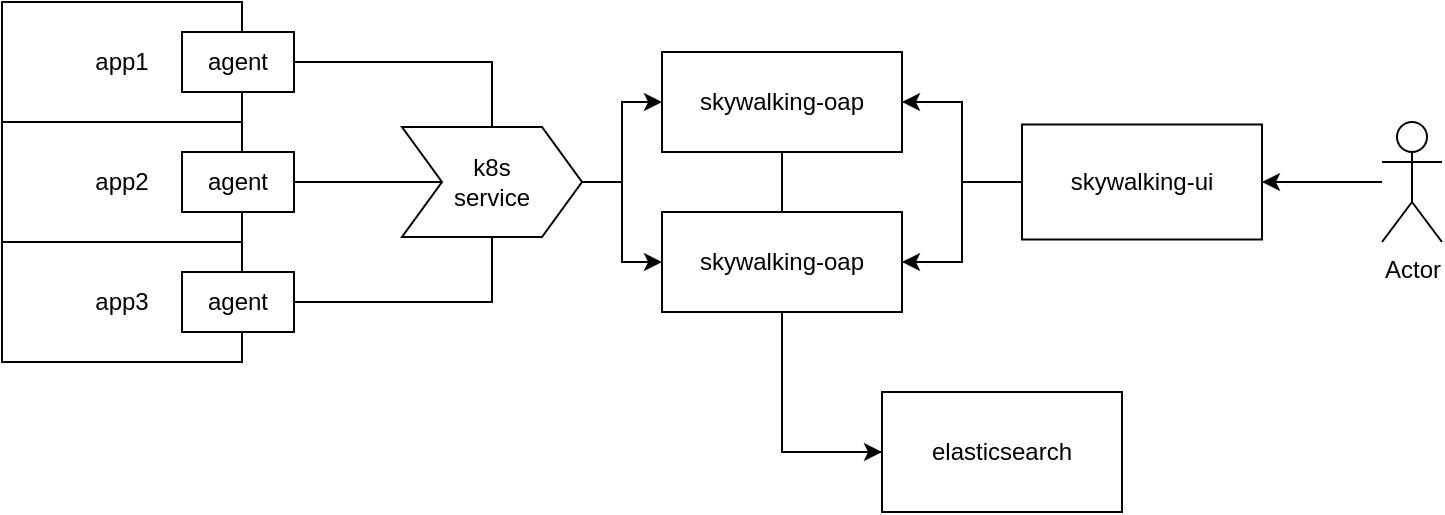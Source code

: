 <mxfile version="15.5.0" type="device"><diagram id="XbAOIPRGZTWrLzJVzxVR" name="Page-1"><mxGraphModel dx="1422" dy="794" grid="1" gridSize="10" guides="1" tooltips="1" connect="1" arrows="1" fold="1" page="1" pageScale="1" pageWidth="827" pageHeight="1169" math="0" shadow="0"><root><mxCell id="0"/><mxCell id="1" parent="0"/><mxCell id="SoLLMuk1YDf0cNv7X-jw-18" style="edgeStyle=orthogonalEdgeStyle;rounded=0;orthogonalLoop=1;jettySize=auto;html=1;entryX=0.5;entryY=0;entryDx=0;entryDy=0;" parent="1" source="SoLLMuk1YDf0cNv7X-jw-8" target="SoLLMuk1YDf0cNv7X-jw-15" edge="1"><mxGeometry relative="1" as="geometry"><Array as="points"><mxPoint x="450" y="350"/><mxPoint x="560" y="350"/></Array></mxGeometry></mxCell><mxCell id="SoLLMuk1YDf0cNv7X-jw-6" value="app3" style="rounded=0;whiteSpace=wrap;html=1;" parent="1" vertex="1"><mxGeometry x="60" y="245" width="120" height="60" as="geometry"/></mxCell><mxCell id="SoLLMuk1YDf0cNv7X-jw-5" value="app2" style="rounded=0;whiteSpace=wrap;html=1;" parent="1" vertex="1"><mxGeometry x="60" y="185" width="120" height="60" as="geometry"/></mxCell><mxCell id="SoLLMuk1YDf0cNv7X-jw-4" value="app1" style="rounded=0;whiteSpace=wrap;html=1;" parent="1" vertex="1"><mxGeometry x="60" y="125" width="120" height="60" as="geometry"/></mxCell><mxCell id="SoLLMuk1YDf0cNv7X-jw-10" style="edgeStyle=orthogonalEdgeStyle;rounded=0;orthogonalLoop=1;jettySize=auto;html=1;entryX=0.5;entryY=0;entryDx=0;entryDy=0;endArrow=none;endFill=0;" parent="1" source="SoLLMuk1YDf0cNv7X-jw-1" target="SoLLMuk1YDf0cNv7X-jw-9" edge="1"><mxGeometry relative="1" as="geometry"/></mxCell><mxCell id="SoLLMuk1YDf0cNv7X-jw-1" value="agent" style="rounded=0;whiteSpace=wrap;html=1;" parent="1" vertex="1"><mxGeometry x="150" y="140" width="56" height="30" as="geometry"/></mxCell><mxCell id="SoLLMuk1YDf0cNv7X-jw-12" style="edgeStyle=orthogonalEdgeStyle;rounded=0;orthogonalLoop=1;jettySize=auto;html=1;entryX=0.5;entryY=1;entryDx=0;entryDy=0;endArrow=none;endFill=0;" parent="1" source="SoLLMuk1YDf0cNv7X-jw-2" target="SoLLMuk1YDf0cNv7X-jw-9" edge="1"><mxGeometry relative="1" as="geometry"/></mxCell><mxCell id="SoLLMuk1YDf0cNv7X-jw-2" value="agent" style="rounded=0;whiteSpace=wrap;html=1;" parent="1" vertex="1"><mxGeometry x="150" y="260" width="56" height="30" as="geometry"/></mxCell><mxCell id="SoLLMuk1YDf0cNv7X-jw-11" style="edgeStyle=orthogonalEdgeStyle;rounded=0;orthogonalLoop=1;jettySize=auto;html=1;entryX=0;entryY=0.5;entryDx=0;entryDy=0;endArrow=none;endFill=0;" parent="1" source="SoLLMuk1YDf0cNv7X-jw-3" target="SoLLMuk1YDf0cNv7X-jw-9" edge="1"><mxGeometry relative="1" as="geometry"/></mxCell><mxCell id="SoLLMuk1YDf0cNv7X-jw-3" value="agent" style="rounded=0;whiteSpace=wrap;html=1;" parent="1" vertex="1"><mxGeometry x="150" y="200" width="56" height="30" as="geometry"/></mxCell><mxCell id="SoLLMuk1YDf0cNv7X-jw-17" style="edgeStyle=orthogonalEdgeStyle;rounded=0;orthogonalLoop=1;jettySize=auto;html=1;entryX=0;entryY=0.5;entryDx=0;entryDy=0;" parent="1" source="SoLLMuk1YDf0cNv7X-jw-7" target="SoLLMuk1YDf0cNv7X-jw-15" edge="1"><mxGeometry relative="1" as="geometry"/></mxCell><mxCell id="SoLLMuk1YDf0cNv7X-jw-7" value="skywalking-oap" style="rounded=0;whiteSpace=wrap;html=1;" parent="1" vertex="1"><mxGeometry x="390" y="230" width="120" height="50" as="geometry"/></mxCell><mxCell id="SoLLMuk1YDf0cNv7X-jw-8" value="skywalking-oap" style="rounded=0;whiteSpace=wrap;html=1;" parent="1" vertex="1"><mxGeometry x="390" y="150" width="120" height="50" as="geometry"/></mxCell><mxCell id="SoLLMuk1YDf0cNv7X-jw-13" style="edgeStyle=orthogonalEdgeStyle;rounded=0;orthogonalLoop=1;jettySize=auto;html=1;" parent="1" source="SoLLMuk1YDf0cNv7X-jw-9" target="SoLLMuk1YDf0cNv7X-jw-8" edge="1"><mxGeometry relative="1" as="geometry"/></mxCell><mxCell id="SoLLMuk1YDf0cNv7X-jw-14" style="edgeStyle=orthogonalEdgeStyle;rounded=0;orthogonalLoop=1;jettySize=auto;html=1;" parent="1" source="SoLLMuk1YDf0cNv7X-jw-9" target="SoLLMuk1YDf0cNv7X-jw-7" edge="1"><mxGeometry relative="1" as="geometry"/></mxCell><mxCell id="SoLLMuk1YDf0cNv7X-jw-9" value="k8s&lt;br&gt;service" style="shape=step;perimeter=stepPerimeter;whiteSpace=wrap;html=1;fixedSize=1;" parent="1" vertex="1"><mxGeometry x="260" y="187.5" width="90" height="55" as="geometry"/></mxCell><mxCell id="SoLLMuk1YDf0cNv7X-jw-15" value="elasticsearch" style="rounded=0;whiteSpace=wrap;html=1;" parent="1" vertex="1"><mxGeometry x="500" y="320" width="120" height="60" as="geometry"/></mxCell><mxCell id="SoLLMuk1YDf0cNv7X-jw-20" style="edgeStyle=orthogonalEdgeStyle;rounded=0;orthogonalLoop=1;jettySize=auto;html=1;entryX=1;entryY=0.5;entryDx=0;entryDy=0;" parent="1" source="SoLLMuk1YDf0cNv7X-jw-19" target="SoLLMuk1YDf0cNv7X-jw-8" edge="1"><mxGeometry relative="1" as="geometry"/></mxCell><mxCell id="SoLLMuk1YDf0cNv7X-jw-21" style="edgeStyle=orthogonalEdgeStyle;rounded=0;orthogonalLoop=1;jettySize=auto;html=1;entryX=1;entryY=0.5;entryDx=0;entryDy=0;" parent="1" source="SoLLMuk1YDf0cNv7X-jw-19" target="SoLLMuk1YDf0cNv7X-jw-7" edge="1"><mxGeometry relative="1" as="geometry"/></mxCell><mxCell id="SoLLMuk1YDf0cNv7X-jw-19" value="skywalking-ui" style="rounded=0;whiteSpace=wrap;html=1;" parent="1" vertex="1"><mxGeometry x="570" y="186.25" width="120" height="57.5" as="geometry"/></mxCell><mxCell id="SoLLMuk1YDf0cNv7X-jw-23" style="edgeStyle=orthogonalEdgeStyle;rounded=0;orthogonalLoop=1;jettySize=auto;html=1;entryX=1;entryY=0.5;entryDx=0;entryDy=0;" parent="1" source="SoLLMuk1YDf0cNv7X-jw-22" target="SoLLMuk1YDf0cNv7X-jw-19" edge="1"><mxGeometry relative="1" as="geometry"/></mxCell><mxCell id="SoLLMuk1YDf0cNv7X-jw-22" value="Actor" style="shape=umlActor;verticalLabelPosition=bottom;verticalAlign=top;html=1;outlineConnect=0;" parent="1" vertex="1"><mxGeometry x="750" y="185" width="30" height="60" as="geometry"/></mxCell></root></mxGraphModel></diagram></mxfile>